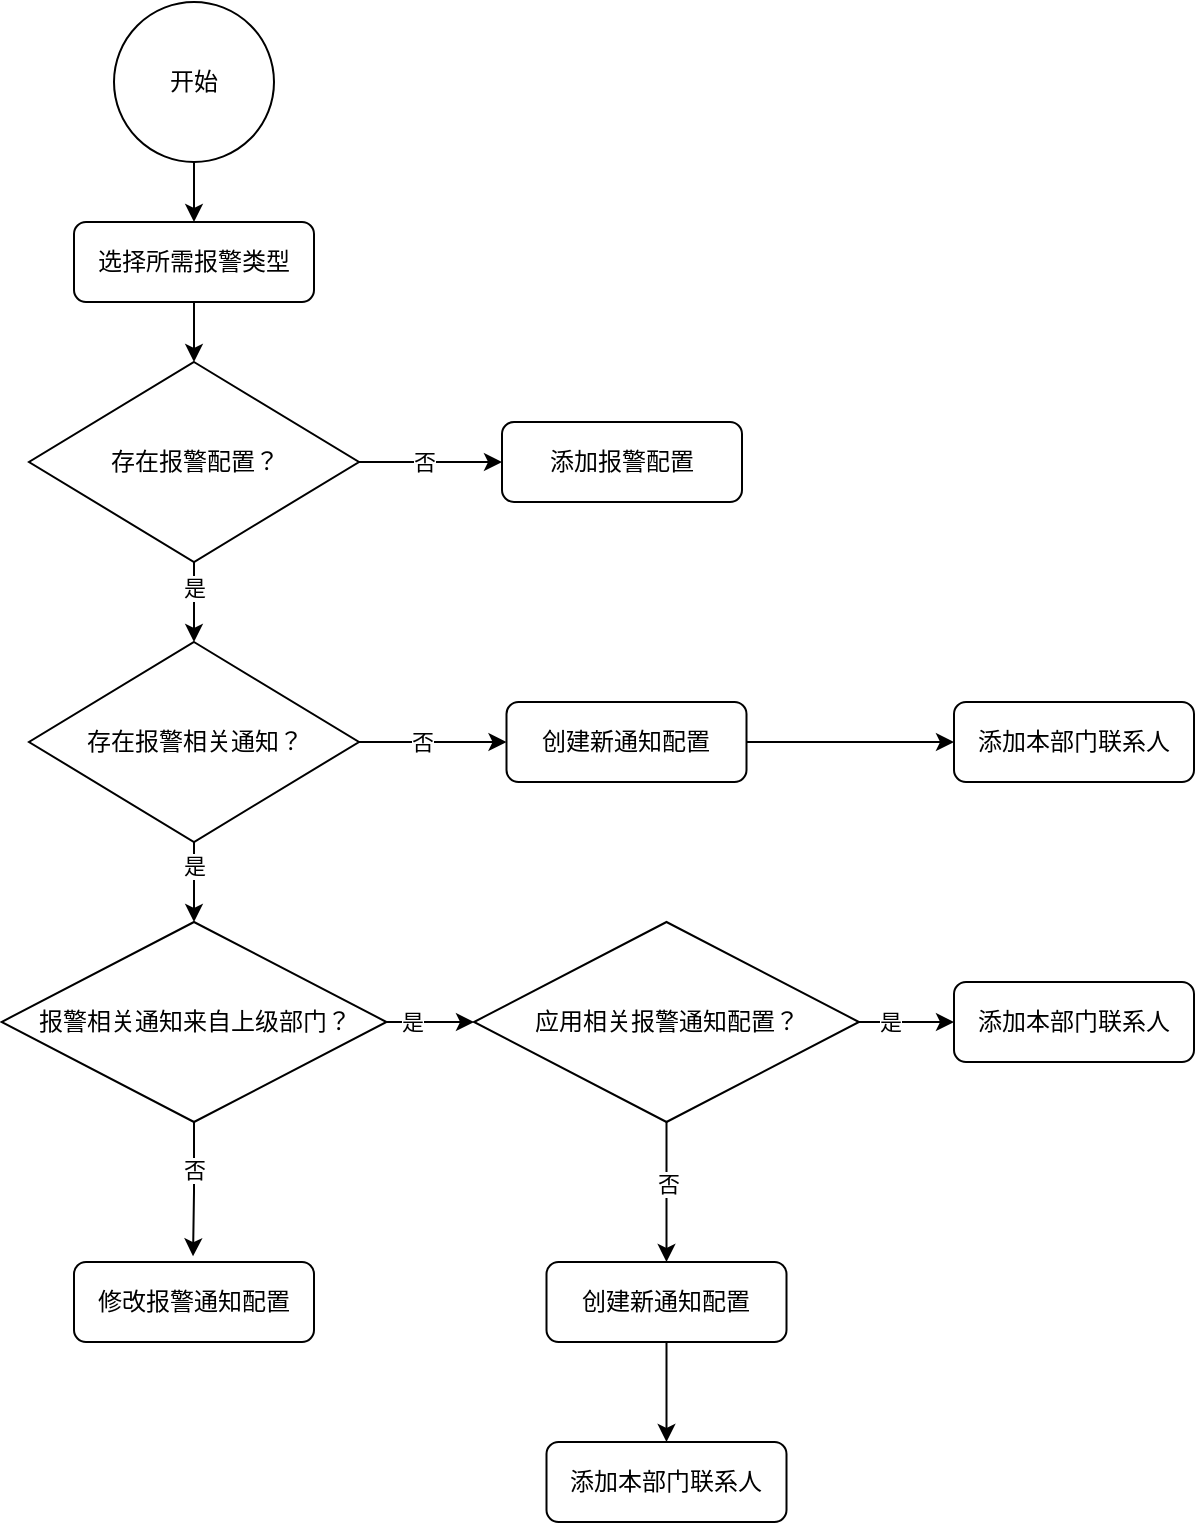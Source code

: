 <mxfile version="16.6.4" type="github">
  <diagram id="S5lS7qCp8pHHB8eUPXlY" name="Page-1">
    <mxGraphModel dx="1896" dy="983" grid="1" gridSize="10" guides="1" tooltips="1" connect="1" arrows="1" fold="1" page="1" pageScale="1" pageWidth="827" pageHeight="1169" math="0" shadow="0">
      <root>
        <mxCell id="0" />
        <mxCell id="1" parent="0" />
        <mxCell id="x87ZyqORKGsU9ZAExPM6-8" style="edgeStyle=orthogonalEdgeStyle;rounded=0;orthogonalLoop=1;jettySize=auto;html=1;exitX=0.5;exitY=1;exitDx=0;exitDy=0;" edge="1" parent="1" source="x87ZyqORKGsU9ZAExPM6-1" target="x87ZyqORKGsU9ZAExPM6-6">
          <mxGeometry relative="1" as="geometry" />
        </mxCell>
        <mxCell id="x87ZyqORKGsU9ZAExPM6-1" value="开始" style="ellipse;whiteSpace=wrap;html=1;aspect=fixed;" vertex="1" parent="1">
          <mxGeometry x="160" y="80" width="80" height="80" as="geometry" />
        </mxCell>
        <mxCell id="x87ZyqORKGsU9ZAExPM6-11" style="edgeStyle=orthogonalEdgeStyle;rounded=0;orthogonalLoop=1;jettySize=auto;html=1;exitX=1;exitY=0.5;exitDx=0;exitDy=0;entryX=0;entryY=0.5;entryDx=0;entryDy=0;" edge="1" parent="1" source="x87ZyqORKGsU9ZAExPM6-4" target="x87ZyqORKGsU9ZAExPM6-10">
          <mxGeometry relative="1" as="geometry" />
        </mxCell>
        <mxCell id="x87ZyqORKGsU9ZAExPM6-15" value="否" style="edgeLabel;html=1;align=center;verticalAlign=middle;resizable=0;points=[];" vertex="1" connectable="0" parent="x87ZyqORKGsU9ZAExPM6-11">
          <mxGeometry x="-0.094" relative="1" as="geometry">
            <mxPoint as="offset" />
          </mxGeometry>
        </mxCell>
        <mxCell id="x87ZyqORKGsU9ZAExPM6-13" style="edgeStyle=orthogonalEdgeStyle;rounded=0;orthogonalLoop=1;jettySize=auto;html=1;exitX=0.5;exitY=1;exitDx=0;exitDy=0;entryX=0.5;entryY=0;entryDx=0;entryDy=0;" edge="1" parent="1" source="x87ZyqORKGsU9ZAExPM6-4" target="x87ZyqORKGsU9ZAExPM6-17">
          <mxGeometry relative="1" as="geometry">
            <mxPoint x="200" y="410" as="targetPoint" />
          </mxGeometry>
        </mxCell>
        <mxCell id="x87ZyqORKGsU9ZAExPM6-16" value="是" style="edgeLabel;html=1;align=center;verticalAlign=middle;resizable=0;points=[];" vertex="1" connectable="0" parent="x87ZyqORKGsU9ZAExPM6-13">
          <mxGeometry x="-0.369" relative="1" as="geometry">
            <mxPoint as="offset" />
          </mxGeometry>
        </mxCell>
        <mxCell id="x87ZyqORKGsU9ZAExPM6-4" value="存在报警配置？" style="rhombus;whiteSpace=wrap;html=1;" vertex="1" parent="1">
          <mxGeometry x="117.5" y="260" width="165" height="100" as="geometry" />
        </mxCell>
        <mxCell id="x87ZyqORKGsU9ZAExPM6-9" style="edgeStyle=orthogonalEdgeStyle;rounded=0;orthogonalLoop=1;jettySize=auto;html=1;exitX=0.5;exitY=1;exitDx=0;exitDy=0;entryX=0.5;entryY=0;entryDx=0;entryDy=0;" edge="1" parent="1" source="x87ZyqORKGsU9ZAExPM6-6" target="x87ZyqORKGsU9ZAExPM6-4">
          <mxGeometry relative="1" as="geometry" />
        </mxCell>
        <mxCell id="x87ZyqORKGsU9ZAExPM6-6" value="选择所需报警类型" style="rounded=1;whiteSpace=wrap;html=1;" vertex="1" parent="1">
          <mxGeometry x="140" y="190" width="120" height="40" as="geometry" />
        </mxCell>
        <mxCell id="x87ZyqORKGsU9ZAExPM6-10" value="添加报警配置" style="rounded=1;whiteSpace=wrap;html=1;" vertex="1" parent="1">
          <mxGeometry x="354" y="290" width="120" height="40" as="geometry" />
        </mxCell>
        <mxCell id="x87ZyqORKGsU9ZAExPM6-21" style="edgeStyle=orthogonalEdgeStyle;rounded=0;orthogonalLoop=1;jettySize=auto;html=1;exitX=0.5;exitY=1;exitDx=0;exitDy=0;entryX=0.5;entryY=0;entryDx=0;entryDy=0;" edge="1" parent="1" source="x87ZyqORKGsU9ZAExPM6-17" target="x87ZyqORKGsU9ZAExPM6-20">
          <mxGeometry relative="1" as="geometry" />
        </mxCell>
        <mxCell id="x87ZyqORKGsU9ZAExPM6-48" value="是" style="edgeLabel;html=1;align=center;verticalAlign=middle;resizable=0;points=[];" vertex="1" connectable="0" parent="x87ZyqORKGsU9ZAExPM6-21">
          <mxGeometry x="-0.632" relative="1" as="geometry">
            <mxPoint y="4" as="offset" />
          </mxGeometry>
        </mxCell>
        <mxCell id="x87ZyqORKGsU9ZAExPM6-51" style="edgeStyle=orthogonalEdgeStyle;rounded=0;orthogonalLoop=1;jettySize=auto;html=1;exitX=1;exitY=0.5;exitDx=0;exitDy=0;entryX=0;entryY=0.5;entryDx=0;entryDy=0;" edge="1" parent="1" source="x87ZyqORKGsU9ZAExPM6-17" target="x87ZyqORKGsU9ZAExPM6-50">
          <mxGeometry relative="1" as="geometry" />
        </mxCell>
        <mxCell id="x87ZyqORKGsU9ZAExPM6-17" value="存在报警相关通知？" style="rhombus;whiteSpace=wrap;html=1;" vertex="1" parent="1">
          <mxGeometry x="117.5" y="400" width="165" height="100" as="geometry" />
        </mxCell>
        <mxCell id="x87ZyqORKGsU9ZAExPM6-28" style="edgeStyle=orthogonalEdgeStyle;rounded=0;orthogonalLoop=1;jettySize=auto;html=1;exitX=0.5;exitY=1;exitDx=0;exitDy=0;entryX=0.496;entryY=-0.072;entryDx=0;entryDy=0;entryPerimeter=0;" edge="1" parent="1" source="x87ZyqORKGsU9ZAExPM6-20" target="x87ZyqORKGsU9ZAExPM6-47">
          <mxGeometry relative="1" as="geometry">
            <mxPoint x="200" y="680" as="targetPoint" />
          </mxGeometry>
        </mxCell>
        <mxCell id="x87ZyqORKGsU9ZAExPM6-30" value="否" style="edgeLabel;html=1;align=center;verticalAlign=middle;resizable=0;points=[];" vertex="1" connectable="0" parent="x87ZyqORKGsU9ZAExPM6-28">
          <mxGeometry x="-0.713" relative="1" as="geometry">
            <mxPoint y="14" as="offset" />
          </mxGeometry>
        </mxCell>
        <mxCell id="x87ZyqORKGsU9ZAExPM6-32" style="edgeStyle=orthogonalEdgeStyle;rounded=0;orthogonalLoop=1;jettySize=auto;html=1;exitX=1;exitY=0.5;exitDx=0;exitDy=0;entryX=0;entryY=0.5;entryDx=0;entryDy=0;" edge="1" parent="1" source="x87ZyqORKGsU9ZAExPM6-20" target="x87ZyqORKGsU9ZAExPM6-31">
          <mxGeometry relative="1" as="geometry" />
        </mxCell>
        <mxCell id="x87ZyqORKGsU9ZAExPM6-36" value="是" style="edgeLabel;html=1;align=center;verticalAlign=middle;resizable=0;points=[];" vertex="1" connectable="0" parent="x87ZyqORKGsU9ZAExPM6-32">
          <mxGeometry x="-0.42" relative="1" as="geometry">
            <mxPoint as="offset" />
          </mxGeometry>
        </mxCell>
        <mxCell id="x87ZyqORKGsU9ZAExPM6-20" value="报警相关通知来自上级部门？" style="rhombus;whiteSpace=wrap;html=1;" vertex="1" parent="1">
          <mxGeometry x="103.75" y="540" width="192.5" height="100" as="geometry" />
        </mxCell>
        <mxCell id="x87ZyqORKGsU9ZAExPM6-34" style="edgeStyle=orthogonalEdgeStyle;rounded=0;orthogonalLoop=1;jettySize=auto;html=1;exitX=1;exitY=0.5;exitDx=0;exitDy=0;entryX=0;entryY=0.5;entryDx=0;entryDy=0;" edge="1" parent="1" source="x87ZyqORKGsU9ZAExPM6-31" target="x87ZyqORKGsU9ZAExPM6-33">
          <mxGeometry relative="1" as="geometry" />
        </mxCell>
        <mxCell id="x87ZyqORKGsU9ZAExPM6-35" value="是" style="edgeLabel;html=1;align=center;verticalAlign=middle;resizable=0;points=[];" vertex="1" connectable="0" parent="x87ZyqORKGsU9ZAExPM6-34">
          <mxGeometry x="-0.354" relative="1" as="geometry">
            <mxPoint as="offset" />
          </mxGeometry>
        </mxCell>
        <mxCell id="x87ZyqORKGsU9ZAExPM6-38" style="edgeStyle=orthogonalEdgeStyle;rounded=0;orthogonalLoop=1;jettySize=auto;html=1;exitX=0.5;exitY=1;exitDx=0;exitDy=0;entryX=0.5;entryY=0;entryDx=0;entryDy=0;" edge="1" parent="1" source="x87ZyqORKGsU9ZAExPM6-31" target="x87ZyqORKGsU9ZAExPM6-37">
          <mxGeometry relative="1" as="geometry" />
        </mxCell>
        <mxCell id="x87ZyqORKGsU9ZAExPM6-40" value="否" style="edgeLabel;html=1;align=center;verticalAlign=middle;resizable=0;points=[];" vertex="1" connectable="0" parent="x87ZyqORKGsU9ZAExPM6-38">
          <mxGeometry x="-0.444" relative="1" as="geometry">
            <mxPoint y="11" as="offset" />
          </mxGeometry>
        </mxCell>
        <mxCell id="x87ZyqORKGsU9ZAExPM6-31" value="应用相关报警通知配置？" style="rhombus;whiteSpace=wrap;html=1;" vertex="1" parent="1">
          <mxGeometry x="340" y="540" width="192.5" height="100" as="geometry" />
        </mxCell>
        <mxCell id="x87ZyqORKGsU9ZAExPM6-33" value="添加本部门联系人" style="rounded=1;whiteSpace=wrap;html=1;" vertex="1" parent="1">
          <mxGeometry x="580" y="570" width="120" height="40" as="geometry" />
        </mxCell>
        <mxCell id="x87ZyqORKGsU9ZAExPM6-44" style="edgeStyle=orthogonalEdgeStyle;rounded=0;orthogonalLoop=1;jettySize=auto;html=1;exitX=0.5;exitY=1;exitDx=0;exitDy=0;entryX=0.5;entryY=0;entryDx=0;entryDy=0;" edge="1" parent="1" source="x87ZyqORKGsU9ZAExPM6-37" target="x87ZyqORKGsU9ZAExPM6-43">
          <mxGeometry relative="1" as="geometry" />
        </mxCell>
        <mxCell id="x87ZyqORKGsU9ZAExPM6-37" value="创建新通知配置" style="rounded=1;whiteSpace=wrap;html=1;" vertex="1" parent="1">
          <mxGeometry x="376.25" y="710" width="120" height="40" as="geometry" />
        </mxCell>
        <mxCell id="x87ZyqORKGsU9ZAExPM6-43" value="添加本部门联系人" style="rounded=1;whiteSpace=wrap;html=1;" vertex="1" parent="1">
          <mxGeometry x="376.25" y="800" width="120" height="40" as="geometry" />
        </mxCell>
        <mxCell id="x87ZyqORKGsU9ZAExPM6-47" value="修改报警通知配置" style="rounded=1;whiteSpace=wrap;html=1;" vertex="1" parent="1">
          <mxGeometry x="140" y="710" width="120" height="40" as="geometry" />
        </mxCell>
        <mxCell id="x87ZyqORKGsU9ZAExPM6-55" style="edgeStyle=orthogonalEdgeStyle;rounded=0;orthogonalLoop=1;jettySize=auto;html=1;exitX=1;exitY=0.5;exitDx=0;exitDy=0;entryX=0;entryY=0.5;entryDx=0;entryDy=0;" edge="1" parent="1" source="x87ZyqORKGsU9ZAExPM6-50" target="x87ZyqORKGsU9ZAExPM6-54">
          <mxGeometry relative="1" as="geometry" />
        </mxCell>
        <mxCell id="x87ZyqORKGsU9ZAExPM6-50" value="创建新通知配置" style="rounded=1;whiteSpace=wrap;html=1;" vertex="1" parent="1">
          <mxGeometry x="356.25" y="430" width="120" height="40" as="geometry" />
        </mxCell>
        <mxCell id="x87ZyqORKGsU9ZAExPM6-52" value="否" style="edgeLabel;html=1;align=center;verticalAlign=middle;resizable=0;points=[];" vertex="1" connectable="0" parent="1">
          <mxGeometry x="330" y="320" as="geometry">
            <mxPoint x="-16" y="130" as="offset" />
          </mxGeometry>
        </mxCell>
        <mxCell id="x87ZyqORKGsU9ZAExPM6-54" value="添加本部门联系人" style="rounded=1;whiteSpace=wrap;html=1;" vertex="1" parent="1">
          <mxGeometry x="580" y="430" width="120" height="40" as="geometry" />
        </mxCell>
      </root>
    </mxGraphModel>
  </diagram>
</mxfile>

